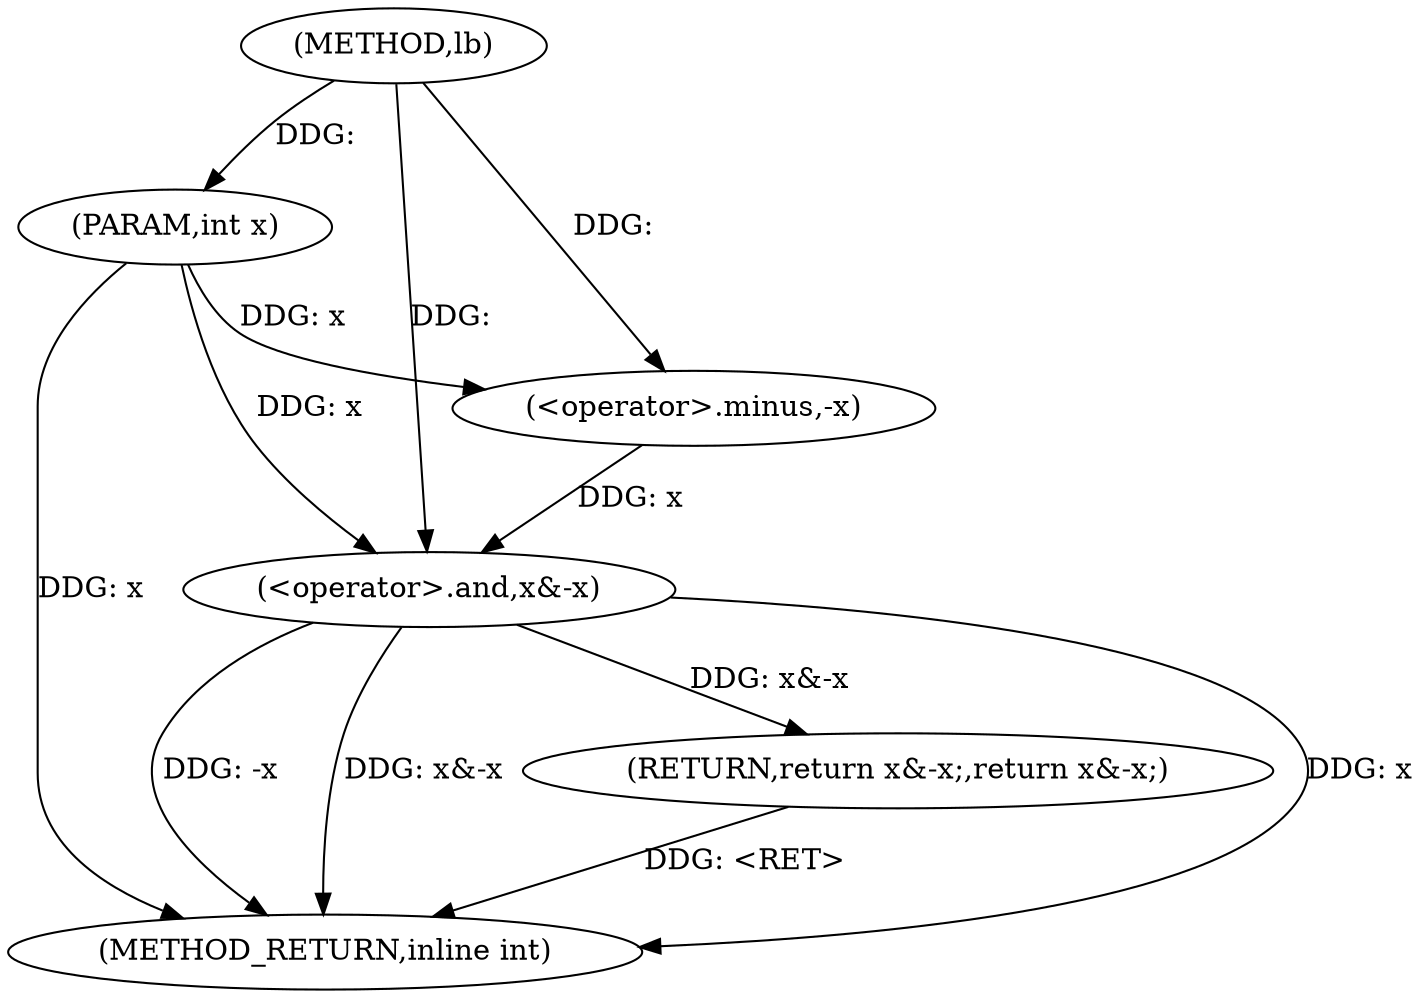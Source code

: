 digraph "lb" {  
"1000314" [label = "(METHOD,lb)" ]
"1000322" [label = "(METHOD_RETURN,inline int)" ]
"1000315" [label = "(PARAM,int x)" ]
"1000317" [label = "(RETURN,return x&-x;,return x&-x;)" ]
"1000318" [label = "(<operator>.and,x&-x)" ]
"1000320" [label = "(<operator>.minus,-x)" ]
  "1000317" -> "1000322"  [ label = "DDG: <RET>"] 
  "1000315" -> "1000322"  [ label = "DDG: x"] 
  "1000318" -> "1000322"  [ label = "DDG: x"] 
  "1000318" -> "1000322"  [ label = "DDG: -x"] 
  "1000318" -> "1000322"  [ label = "DDG: x&-x"] 
  "1000314" -> "1000315"  [ label = "DDG: "] 
  "1000318" -> "1000317"  [ label = "DDG: x&-x"] 
  "1000320" -> "1000318"  [ label = "DDG: x"] 
  "1000315" -> "1000318"  [ label = "DDG: x"] 
  "1000314" -> "1000318"  [ label = "DDG: "] 
  "1000315" -> "1000320"  [ label = "DDG: x"] 
  "1000314" -> "1000320"  [ label = "DDG: "] 
}
